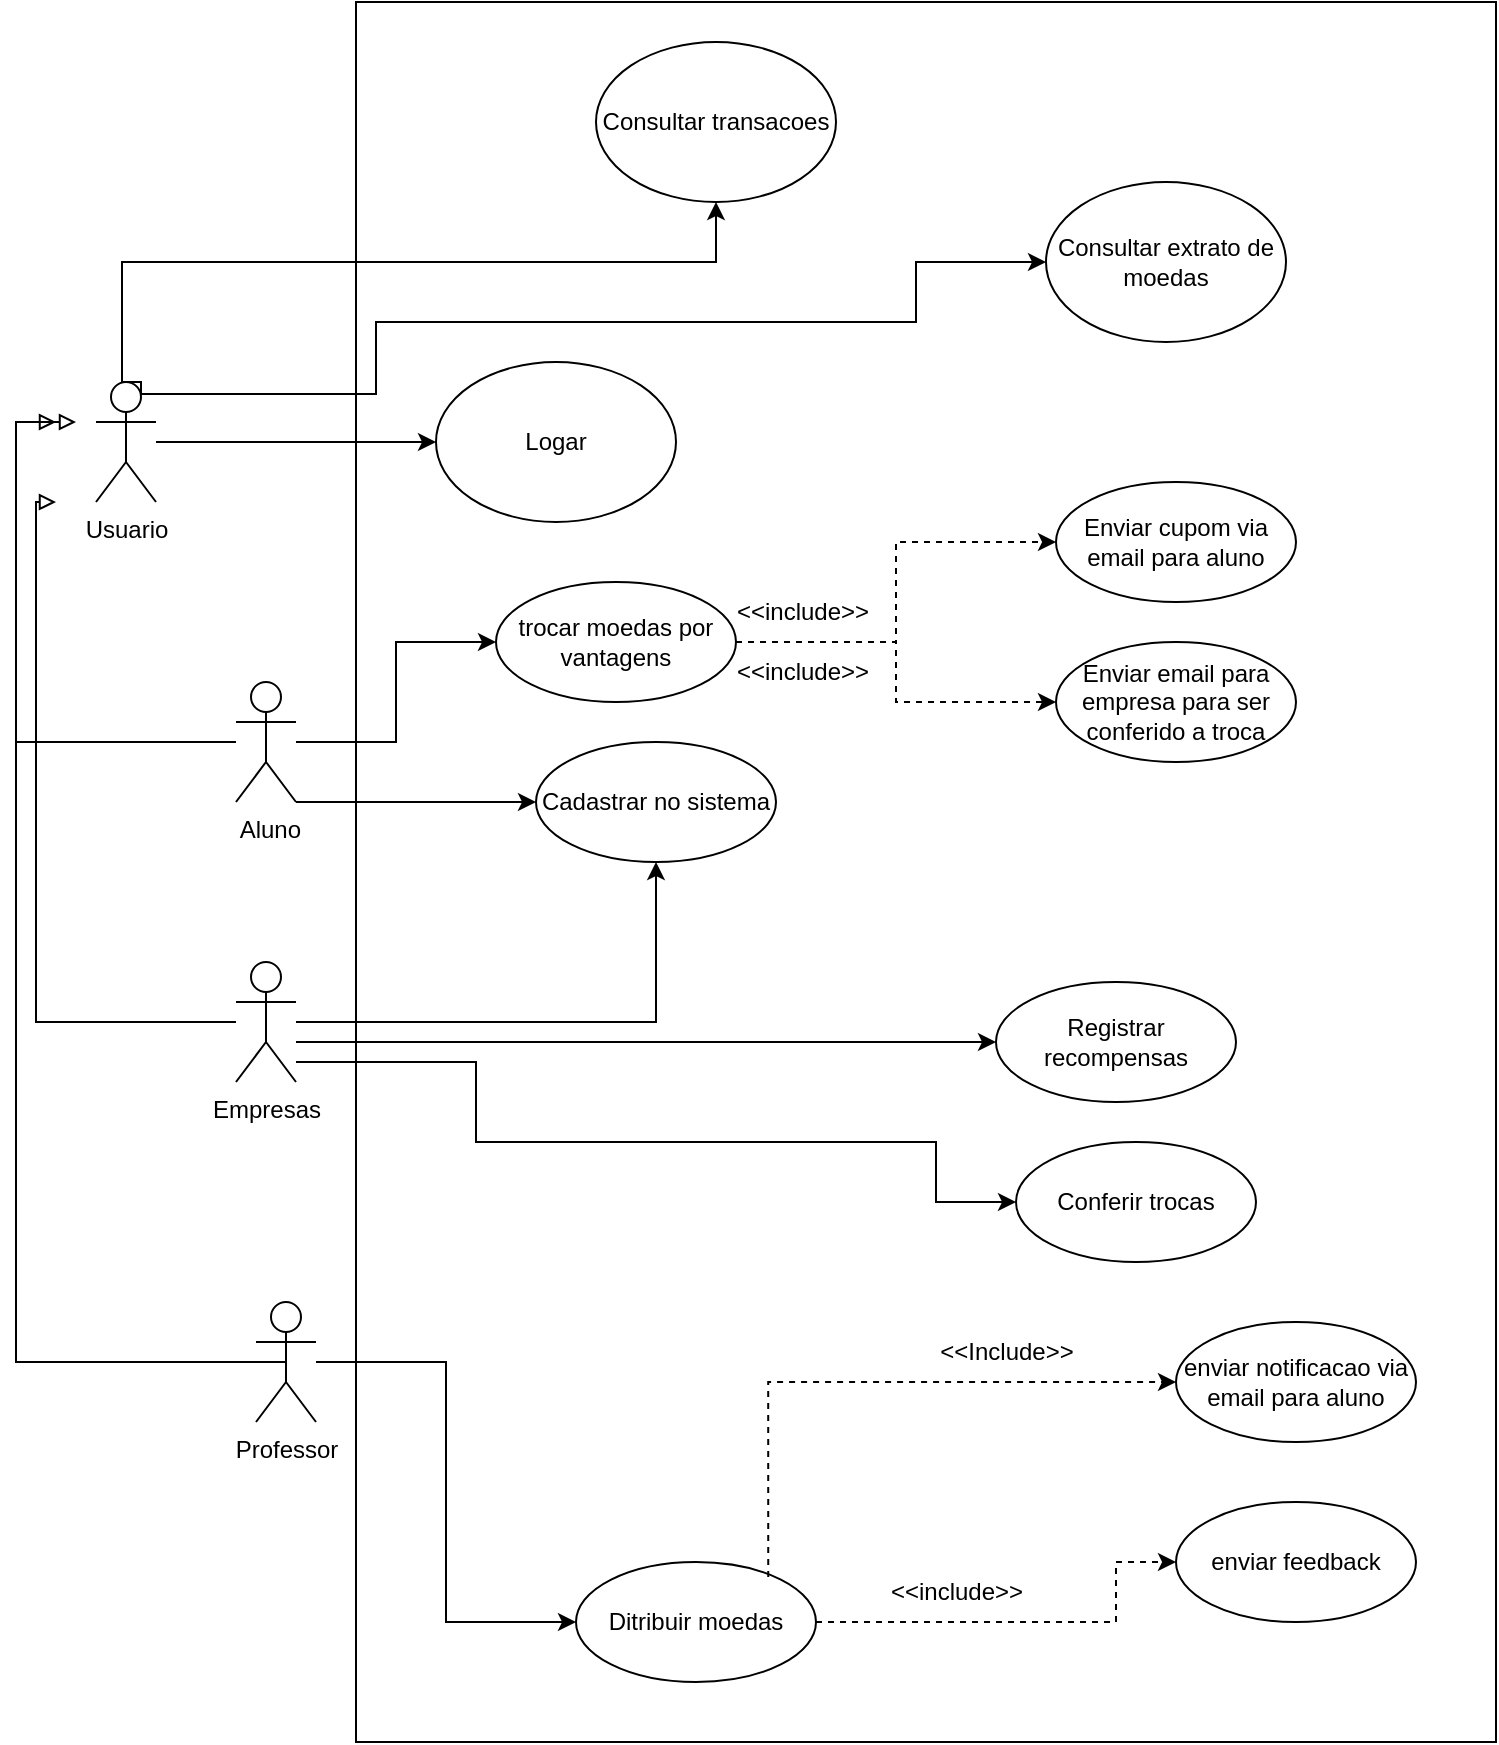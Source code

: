 <mxfile version="20.4.0" type="device"><diagram id="owHLoj-g264yhwrgjntb" name="Página-1"><mxGraphModel dx="1955" dy="2036" grid="1" gridSize="10" guides="1" tooltips="1" connect="1" arrows="1" fold="1" page="1" pageScale="1" pageWidth="827" pageHeight="1169" math="0" shadow="0"><root><mxCell id="0"/><mxCell id="1" parent="0"/><mxCell id="aPwKU5RnPtJwxO_oWSsj-1" value="" style="rounded=0;whiteSpace=wrap;html=1;" vertex="1" parent="1"><mxGeometry x="190" y="-100" width="570" height="870" as="geometry"/></mxCell><mxCell id="T0UhfcG9kjX6jtmYbkv_-4" style="edgeStyle=orthogonalEdgeStyle;rounded=0;orthogonalLoop=1;jettySize=auto;html=1;entryX=0;entryY=0.5;entryDx=0;entryDy=0;" parent="1" source="T0UhfcG9kjX6jtmYbkv_-1" target="T0UhfcG9kjX6jtmYbkv_-3" edge="1"><mxGeometry relative="1" as="geometry"/></mxCell><mxCell id="T0UhfcG9kjX6jtmYbkv_-1" value="Usuario" style="shape=umlActor;verticalLabelPosition=bottom;verticalAlign=top;html=1;outlineConnect=0;" parent="1" vertex="1"><mxGeometry x="60" y="90" width="30" height="60" as="geometry"/></mxCell><mxCell id="T0UhfcG9kjX6jtmYbkv_-5" style="edgeStyle=orthogonalEdgeStyle;rounded=0;orthogonalLoop=1;jettySize=auto;html=1;endArrow=block;endFill=0;" parent="1" source="T0UhfcG9kjX6jtmYbkv_-2" edge="1"><mxGeometry relative="1" as="geometry"><mxPoint x="50" y="110" as="targetPoint"/><Array as="points"><mxPoint x="20" y="270"/><mxPoint x="20" y="110"/></Array></mxGeometry></mxCell><mxCell id="T0UhfcG9kjX6jtmYbkv_-6" style="edgeStyle=orthogonalEdgeStyle;rounded=0;orthogonalLoop=1;jettySize=auto;html=1;endArrow=classic;endFill=1;entryX=0;entryY=0.5;entryDx=0;entryDy=0;" parent="1" source="T0UhfcG9kjX6jtmYbkv_-2" target="T0UhfcG9kjX6jtmYbkv_-7" edge="1"><mxGeometry relative="1" as="geometry"><mxPoint x="270" y="270" as="targetPoint"/></mxGeometry></mxCell><mxCell id="T0UhfcG9kjX6jtmYbkv_-2" value="&amp;nbsp;Aluno" style="shape=umlActor;verticalLabelPosition=bottom;verticalAlign=top;html=1;outlineConnect=0;" parent="1" vertex="1"><mxGeometry x="130" y="240" width="30" height="60" as="geometry"/></mxCell><mxCell id="T0UhfcG9kjX6jtmYbkv_-3" value="Logar" style="ellipse;whiteSpace=wrap;html=1;" parent="1" vertex="1"><mxGeometry x="230" y="80" width="120" height="80" as="geometry"/></mxCell><mxCell id="T0UhfcG9kjX6jtmYbkv_-44" value="" style="edgeStyle=orthogonalEdgeStyle;rounded=0;orthogonalLoop=1;jettySize=auto;html=1;endArrow=classic;endFill=1;dashed=1;" parent="1" source="T0UhfcG9kjX6jtmYbkv_-7" target="T0UhfcG9kjX6jtmYbkv_-43" edge="1"><mxGeometry relative="1" as="geometry"><Array as="points"><mxPoint x="460" y="220"/><mxPoint x="460" y="170"/></Array></mxGeometry></mxCell><mxCell id="T0UhfcG9kjX6jtmYbkv_-46" value="" style="edgeStyle=orthogonalEdgeStyle;rounded=0;orthogonalLoop=1;jettySize=auto;html=1;endArrow=classic;endFill=1;dashed=1;" parent="1" source="T0UhfcG9kjX6jtmYbkv_-7" target="T0UhfcG9kjX6jtmYbkv_-45" edge="1"><mxGeometry relative="1" as="geometry"/></mxCell><mxCell id="T0UhfcG9kjX6jtmYbkv_-7" value="trocar moedas por vantagens" style="ellipse;whiteSpace=wrap;html=1;" parent="1" vertex="1"><mxGeometry x="260" y="190" width="120" height="60" as="geometry"/></mxCell><mxCell id="T0UhfcG9kjX6jtmYbkv_-9" style="edgeStyle=orthogonalEdgeStyle;rounded=0;orthogonalLoop=1;jettySize=auto;html=1;endArrow=block;endFill=0;exitX=0.5;exitY=0.5;exitDx=0;exitDy=0;exitPerimeter=0;" parent="1" source="T0UhfcG9kjX6jtmYbkv_-8" edge="1"><mxGeometry relative="1" as="geometry"><mxPoint x="40" y="110" as="targetPoint"/><Array as="points"><mxPoint x="20" y="580"/><mxPoint x="20" y="110"/></Array></mxGeometry></mxCell><mxCell id="T0UhfcG9kjX6jtmYbkv_-10" style="edgeStyle=orthogonalEdgeStyle;rounded=0;orthogonalLoop=1;jettySize=auto;html=1;endArrow=classic;endFill=1;entryX=0;entryY=0.5;entryDx=0;entryDy=0;" parent="1" source="T0UhfcG9kjX6jtmYbkv_-8" target="T0UhfcG9kjX6jtmYbkv_-11" edge="1"><mxGeometry relative="1" as="geometry"><mxPoint x="300" y="480" as="targetPoint"/></mxGeometry></mxCell><mxCell id="T0UhfcG9kjX6jtmYbkv_-8" value="Professor" style="shape=umlActor;verticalLabelPosition=bottom;verticalAlign=top;html=1;outlineConnect=0;" parent="1" vertex="1"><mxGeometry x="140" y="550" width="30" height="60" as="geometry"/></mxCell><mxCell id="T0UhfcG9kjX6jtmYbkv_-12" style="edgeStyle=orthogonalEdgeStyle;rounded=0;orthogonalLoop=1;jettySize=auto;html=1;endArrow=classic;endFill=1;dashed=1;entryX=0;entryY=0.5;entryDx=0;entryDy=0;" parent="1" source="T0UhfcG9kjX6jtmYbkv_-11" target="T0UhfcG9kjX6jtmYbkv_-13" edge="1"><mxGeometry relative="1" as="geometry"><mxPoint x="520" y="610" as="targetPoint"/><Array as="points"><mxPoint x="570" y="710"/><mxPoint x="570" y="680"/></Array></mxGeometry></mxCell><mxCell id="T0UhfcG9kjX6jtmYbkv_-11" value="Ditribuir moedas" style="ellipse;whiteSpace=wrap;html=1;" parent="1" vertex="1"><mxGeometry x="300" y="680" width="120" height="60" as="geometry"/></mxCell><mxCell id="T0UhfcG9kjX6jtmYbkv_-13" value="enviar feedback" style="ellipse;whiteSpace=wrap;html=1;" parent="1" vertex="1"><mxGeometry x="600" y="650" width="120" height="60" as="geometry"/></mxCell><mxCell id="T0UhfcG9kjX6jtmYbkv_-14" value="&amp;lt;&amp;lt;include&amp;gt;&amp;gt;" style="text;html=1;align=center;verticalAlign=middle;resizable=0;points=[];autosize=1;strokeColor=none;fillColor=none;" parent="1" vertex="1"><mxGeometry x="445" y="680" width="90" height="30" as="geometry"/></mxCell><mxCell id="T0UhfcG9kjX6jtmYbkv_-15" value="enviar notificacao via email para aluno" style="ellipse;whiteSpace=wrap;html=1;" parent="1" vertex="1"><mxGeometry x="600" y="560" width="120" height="60" as="geometry"/></mxCell><mxCell id="T0UhfcG9kjX6jtmYbkv_-20" style="edgeStyle=orthogonalEdgeStyle;rounded=0;orthogonalLoop=1;jettySize=auto;html=1;entryX=0;entryY=0.5;entryDx=0;entryDy=0;exitX=0.75;exitY=0.1;exitDx=0;exitDy=0;exitPerimeter=0;" parent="1" source="T0UhfcG9kjX6jtmYbkv_-1" target="T0UhfcG9kjX6jtmYbkv_-21" edge="1"><mxGeometry relative="1" as="geometry"><mxPoint x="80" y="20" as="sourcePoint"/><Array as="points"><mxPoint x="200" y="96"/><mxPoint x="200" y="60"/><mxPoint x="470" y="60"/><mxPoint x="470" y="30"/></Array></mxGeometry></mxCell><mxCell id="T0UhfcG9kjX6jtmYbkv_-21" value="Consultar extrato de moedas" style="ellipse;whiteSpace=wrap;html=1;" parent="1" vertex="1"><mxGeometry x="535" y="-10" width="120" height="80" as="geometry"/></mxCell><mxCell id="T0UhfcG9kjX6jtmYbkv_-22" style="edgeStyle=orthogonalEdgeStyle;rounded=0;orthogonalLoop=1;jettySize=auto;html=1;entryX=0.5;entryY=1;entryDx=0;entryDy=0;exitX=0.75;exitY=0.1;exitDx=0;exitDy=0;exitPerimeter=0;" parent="1" source="T0UhfcG9kjX6jtmYbkv_-1" target="T0UhfcG9kjX6jtmYbkv_-23" edge="1"><mxGeometry relative="1" as="geometry"><mxPoint x="82.5" y="106" as="sourcePoint"/><mxPoint x="450" y="70" as="targetPoint"/><Array as="points"><mxPoint x="82" y="90"/><mxPoint x="73" y="90"/><mxPoint x="73" y="30"/><mxPoint x="370" y="30"/></Array></mxGeometry></mxCell><mxCell id="T0UhfcG9kjX6jtmYbkv_-23" value="Consultar transacoes" style="ellipse;whiteSpace=wrap;html=1;" parent="1" vertex="1"><mxGeometry x="310" y="-80" width="120" height="80" as="geometry"/></mxCell><mxCell id="T0UhfcG9kjX6jtmYbkv_-19" value="&amp;lt;&amp;lt;Include&amp;gt;&amp;gt;" style="text;html=1;align=center;verticalAlign=middle;resizable=0;points=[];autosize=1;strokeColor=none;fillColor=none;" parent="1" vertex="1"><mxGeometry x="470" y="560" width="90" height="30" as="geometry"/></mxCell><mxCell id="T0UhfcG9kjX6jtmYbkv_-26" value="" style="edgeStyle=orthogonalEdgeStyle;rounded=0;orthogonalLoop=1;jettySize=auto;html=1;dashed=1;endArrow=classic;endFill=1;exitX=0.801;exitY=0.126;exitDx=0;exitDy=0;exitPerimeter=0;entryX=0;entryY=0.5;entryDx=0;entryDy=0;" parent="1" source="T0UhfcG9kjX6jtmYbkv_-11" target="T0UhfcG9kjX6jtmYbkv_-15" edge="1"><mxGeometry relative="1" as="geometry"><mxPoint x="396.12" y="687.56" as="sourcePoint"/><mxPoint x="580" y="590" as="targetPoint"/><Array as="points"><mxPoint x="396" y="590"/></Array></mxGeometry></mxCell><mxCell id="T0UhfcG9kjX6jtmYbkv_-27" value="Cadastrar no sistema" style="ellipse;whiteSpace=wrap;html=1;" parent="1" vertex="1"><mxGeometry x="280" y="270" width="120" height="60" as="geometry"/></mxCell><mxCell id="T0UhfcG9kjX6jtmYbkv_-28" style="edgeStyle=orthogonalEdgeStyle;rounded=0;orthogonalLoop=1;jettySize=auto;html=1;endArrow=classic;endFill=1;entryX=0;entryY=0.5;entryDx=0;entryDy=0;exitX=1;exitY=1;exitDx=0;exitDy=0;exitPerimeter=0;" parent="1" source="T0UhfcG9kjX6jtmYbkv_-2" target="T0UhfcG9kjX6jtmYbkv_-27" edge="1"><mxGeometry relative="1" as="geometry"><mxPoint x="270" y="230" as="targetPoint"/><mxPoint x="170" y="280" as="sourcePoint"/><Array as="points"><mxPoint x="190" y="300"/><mxPoint x="190" y="300"/></Array></mxGeometry></mxCell><mxCell id="T0UhfcG9kjX6jtmYbkv_-36" style="edgeStyle=orthogonalEdgeStyle;rounded=0;orthogonalLoop=1;jettySize=auto;html=1;endArrow=block;endFill=0;" parent="1" source="T0UhfcG9kjX6jtmYbkv_-29" edge="1"><mxGeometry relative="1" as="geometry"><mxPoint x="40" y="150" as="targetPoint"/><Array as="points"><mxPoint x="30" y="410"/><mxPoint x="30" y="150"/></Array></mxGeometry></mxCell><mxCell id="T0UhfcG9kjX6jtmYbkv_-39" style="edgeStyle=orthogonalEdgeStyle;rounded=0;orthogonalLoop=1;jettySize=auto;html=1;entryX=0.5;entryY=1;entryDx=0;entryDy=0;endArrow=classic;endFill=1;" parent="1" source="T0UhfcG9kjX6jtmYbkv_-29" target="T0UhfcG9kjX6jtmYbkv_-27" edge="1"><mxGeometry relative="1" as="geometry"/></mxCell><mxCell id="T0UhfcG9kjX6jtmYbkv_-40" style="edgeStyle=orthogonalEdgeStyle;rounded=0;orthogonalLoop=1;jettySize=auto;html=1;endArrow=classic;endFill=1;" parent="1" source="T0UhfcG9kjX6jtmYbkv_-29" edge="1"><mxGeometry relative="1" as="geometry"><mxPoint x="510" y="420" as="targetPoint"/><Array as="points"><mxPoint x="250" y="420"/><mxPoint x="250" y="420"/></Array></mxGeometry></mxCell><mxCell id="T0UhfcG9kjX6jtmYbkv_-29" value="Empresas" style="shape=umlActor;verticalLabelPosition=bottom;verticalAlign=top;html=1;outlineConnect=0;" parent="1" vertex="1"><mxGeometry x="130" y="380" width="30" height="60" as="geometry"/></mxCell><mxCell id="T0UhfcG9kjX6jtmYbkv_-41" value="Registrar recompensas" style="ellipse;whiteSpace=wrap;html=1;" parent="1" vertex="1"><mxGeometry x="510" y="390" width="120" height="60" as="geometry"/></mxCell><mxCell id="T0UhfcG9kjX6jtmYbkv_-43" value="Enviar cupom via email para aluno" style="ellipse;whiteSpace=wrap;html=1;" parent="1" vertex="1"><mxGeometry x="540" y="140" width="120" height="60" as="geometry"/></mxCell><mxCell id="T0UhfcG9kjX6jtmYbkv_-45" value="Enviar email para empresa para ser conferido a troca" style="ellipse;whiteSpace=wrap;html=1;" parent="1" vertex="1"><mxGeometry x="540" y="220" width="120" height="60" as="geometry"/></mxCell><mxCell id="T0UhfcG9kjX6jtmYbkv_-47" value="&amp;lt;&amp;lt;include&amp;gt;&amp;gt;" style="text;html=1;align=center;verticalAlign=middle;resizable=0;points=[];autosize=1;strokeColor=none;fillColor=none;" parent="1" vertex="1"><mxGeometry x="368" y="190" width="90" height="30" as="geometry"/></mxCell><mxCell id="T0UhfcG9kjX6jtmYbkv_-48" value="&amp;lt;&amp;lt;include&amp;gt;&amp;gt;" style="text;html=1;align=center;verticalAlign=middle;resizable=0;points=[];autosize=1;strokeColor=none;fillColor=none;" parent="1" vertex="1"><mxGeometry x="368" y="220" width="90" height="30" as="geometry"/></mxCell><mxCell id="T0UhfcG9kjX6jtmYbkv_-49" style="edgeStyle=orthogonalEdgeStyle;rounded=0;orthogonalLoop=1;jettySize=auto;html=1;endArrow=classic;endFill=1;entryX=0;entryY=0.5;entryDx=0;entryDy=0;" parent="1" target="T0UhfcG9kjX6jtmYbkv_-50" edge="1"><mxGeometry relative="1" as="geometry"><mxPoint x="520" y="500" as="targetPoint"/><mxPoint x="160" y="430" as="sourcePoint"/><Array as="points"><mxPoint x="250" y="430"/><mxPoint x="250" y="470"/><mxPoint x="480" y="470"/><mxPoint x="480" y="500"/></Array></mxGeometry></mxCell><mxCell id="T0UhfcG9kjX6jtmYbkv_-50" value="Conferir trocas" style="ellipse;whiteSpace=wrap;html=1;" parent="1" vertex="1"><mxGeometry x="520" y="470" width="120" height="60" as="geometry"/></mxCell></root></mxGraphModel></diagram></mxfile>